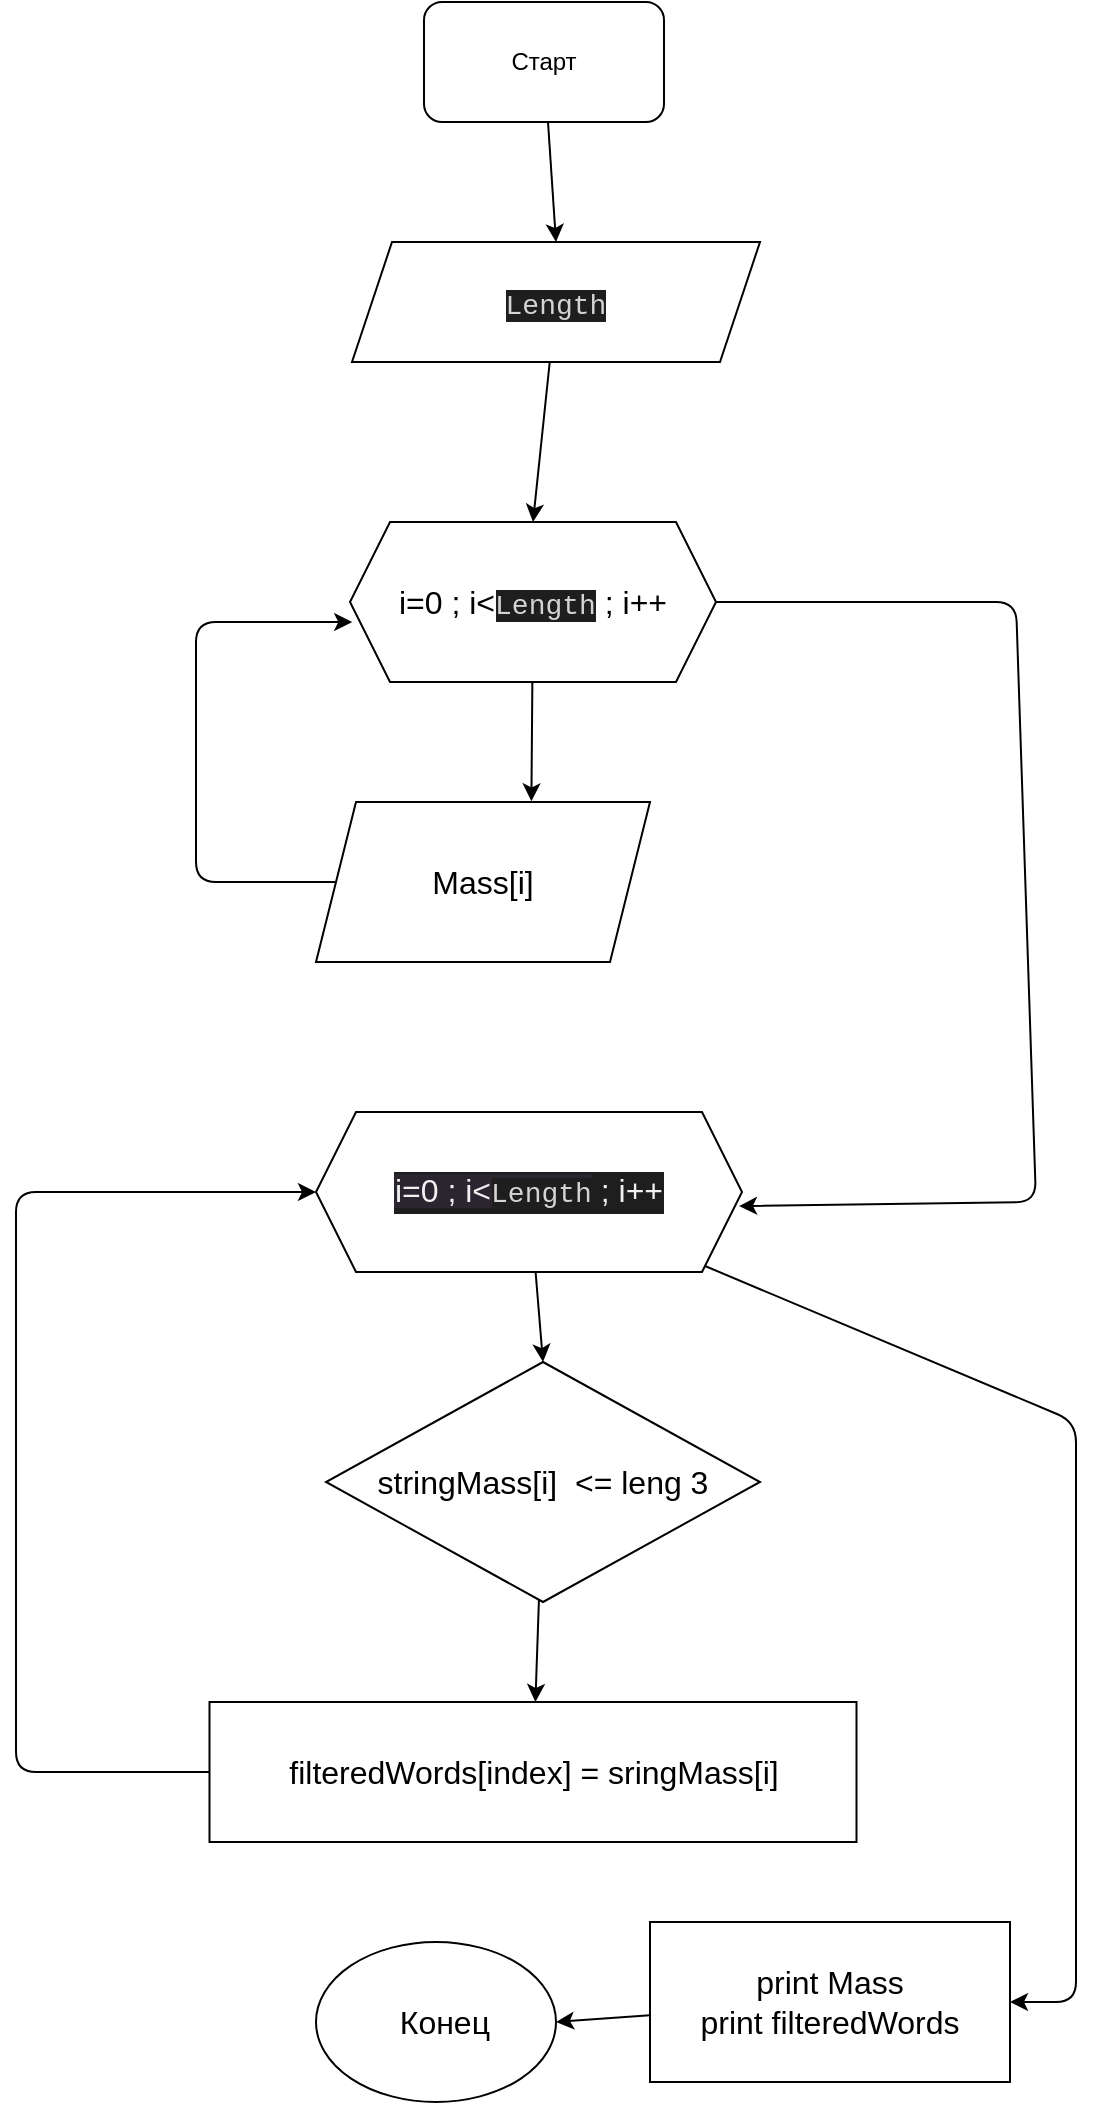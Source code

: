 <mxfile>
    <diagram id="0_8EQ6c0-2xueoXF9r0V" name="Страница 1">
        <mxGraphModel dx="1189" dy="519" grid="1" gridSize="10" guides="1" tooltips="1" connect="1" arrows="1" fold="1" page="1" pageScale="1" pageWidth="827" pageHeight="1169" math="0" shadow="0">
            <root>
                <mxCell id="0"/>
                <mxCell id="1" parent="0"/>
                <mxCell id="38" style="edgeStyle=none;html=1;entryX=0.5;entryY=0;entryDx=0;entryDy=0;fontSize=16;" edge="1" parent="1" source="3" target="36">
                    <mxGeometry relative="1" as="geometry"/>
                </mxCell>
                <mxCell id="3" value="Старт" style="rounded=1;whiteSpace=wrap;html=1;" vertex="1" parent="1">
                    <mxGeometry x="354" y="30" width="120" height="60" as="geometry"/>
                </mxCell>
                <mxCell id="20" style="edgeStyle=none;html=1;entryX=0.5;entryY=0;entryDx=0;entryDy=0;fontSize=16;" edge="1" parent="1" source="6" target="16">
                    <mxGeometry relative="1" as="geometry"/>
                </mxCell>
                <mxCell id="18" style="edgeStyle=none;html=1;entryX=0.006;entryY=0.625;entryDx=0;entryDy=0;entryPerimeter=0;fontSize=16;exitX=0;exitY=0.5;exitDx=0;exitDy=0;" edge="1" parent="1" source="19" target="16">
                    <mxGeometry relative="1" as="geometry">
                        <mxPoint x="309" y="475" as="sourcePoint"/>
                        <Array as="points">
                            <mxPoint x="240" y="470"/>
                            <mxPoint x="240" y="340"/>
                        </Array>
                    </mxGeometry>
                </mxCell>
                <mxCell id="17" value="" style="edgeStyle=none;html=1;entryX=0.47;entryY=-0.004;entryDx=0;entryDy=0;entryPerimeter=0;fontSize=16;" edge="1" parent="1" source="16">
                    <mxGeometry relative="1" as="geometry">
                        <mxPoint x="407.7" y="429.64" as="targetPoint"/>
                        <Array as="points"/>
                    </mxGeometry>
                </mxCell>
                <mxCell id="22" style="edgeStyle=none;html=1;fontSize=16;exitX=1;exitY=0.5;exitDx=0;exitDy=0;entryX=0.993;entryY=0.588;entryDx=0;entryDy=0;entryPerimeter=0;" edge="1" parent="1" source="16" target="23">
                    <mxGeometry relative="1" as="geometry">
                        <mxPoint x="520" y="630" as="targetPoint"/>
                        <mxPoint x="510" y="320" as="sourcePoint"/>
                        <Array as="points">
                            <mxPoint x="650" y="330"/>
                            <mxPoint x="660" y="630"/>
                        </Array>
                    </mxGeometry>
                </mxCell>
                <mxCell id="16" value="&lt;font style=&quot;font-size: 16px;&quot;&gt;i=0 ; i&amp;lt;&lt;span style=&quot;background-color: rgb(30, 30, 30); color: rgb(212, 212, 212); font-family: Consolas, &amp;quot;Courier New&amp;quot;, monospace; font-size: 14px;&quot;&gt;Length&lt;/span&gt;&lt;/font&gt;&lt;span style=&quot;font-size: 16px; background-color: initial;&quot;&gt;&amp;nbsp;; i++&lt;/span&gt;" style="shape=hexagon;perimeter=hexagonPerimeter2;whiteSpace=wrap;html=1;fixedSize=1;" vertex="1" parent="1">
                    <mxGeometry x="317" y="290" width="183" height="80" as="geometry"/>
                </mxCell>
                <mxCell id="19" value="Mass[i]" style="shape=parallelogram;perimeter=parallelogramPerimeter;whiteSpace=wrap;html=1;fixedSize=1;fontSize=16;" vertex="1" parent="1">
                    <mxGeometry x="300" y="430" width="167" height="80" as="geometry"/>
                </mxCell>
                <mxCell id="29" style="edgeStyle=none;html=1;entryX=0.5;entryY=0;entryDx=0;entryDy=0;fontSize=16;" edge="1" parent="1" source="23" target="25">
                    <mxGeometry relative="1" as="geometry"/>
                </mxCell>
                <mxCell id="30" style="edgeStyle=none;html=1;fontSize=16;entryX=1;entryY=0.5;entryDx=0;entryDy=0;" edge="1" parent="1" source="23" target="31">
                    <mxGeometry relative="1" as="geometry">
                        <mxPoint x="670" y="1020" as="targetPoint"/>
                        <Array as="points">
                            <mxPoint x="680" y="740"/>
                            <mxPoint x="680" y="1030"/>
                        </Array>
                    </mxGeometry>
                </mxCell>
                <mxCell id="23" value="&lt;div style=&quot;color: rgb(212, 212, 212); background-color: rgb(30, 30, 30); font-family: Consolas, &amp;quot;Courier New&amp;quot;, monospace; font-size: 14px; line-height: 19px;&quot;&gt;&lt;font style=&quot;color: rgb(240, 240, 240); font-family: Helvetica; background-color: rgb(42, 37, 47); font-size: 16px;&quot;&gt;i=0 ; i&amp;lt;&lt;span style=&quot;background-color: rgb(30, 30, 30); color: rgb(212, 212, 212); font-family: Consolas, &amp;quot;Courier New&amp;quot;, monospace; font-size: 14px;&quot;&gt;Length&lt;/span&gt;&lt;/font&gt;&lt;span style=&quot;color: rgb(240, 240, 240); font-family: Helvetica; background-color: initial; font-size: 16px;&quot;&gt;&amp;nbsp;; i++&lt;/span&gt;&lt;br&gt;&lt;/div&gt;" style="shape=hexagon;perimeter=hexagonPerimeter2;whiteSpace=wrap;html=1;fixedSize=1;fontSize=16;" vertex="1" parent="1">
                    <mxGeometry x="300" y="585" width="213" height="80" as="geometry"/>
                </mxCell>
                <mxCell id="27" value="" style="edgeStyle=none;html=1;fontSize=16;" edge="1" parent="1" source="25" target="26">
                    <mxGeometry relative="1" as="geometry"/>
                </mxCell>
                <mxCell id="25" value="stringMass[i]&amp;nbsp;&lt;span style=&quot;background-color: initial;&quot;&gt;&amp;nbsp;&amp;lt;= leng 3&lt;/span&gt;" style="rhombus;whiteSpace=wrap;html=1;fontSize=16;" vertex="1" parent="1">
                    <mxGeometry x="305" y="710" width="217" height="120" as="geometry"/>
                </mxCell>
                <mxCell id="28" style="edgeStyle=none;html=1;entryX=0;entryY=0.5;entryDx=0;entryDy=0;fontSize=16;exitX=0;exitY=0.5;exitDx=0;exitDy=0;" edge="1" parent="1" source="26" target="23">
                    <mxGeometry relative="1" as="geometry">
                        <Array as="points">
                            <mxPoint x="150" y="915"/>
                            <mxPoint x="150" y="625"/>
                        </Array>
                    </mxGeometry>
                </mxCell>
                <mxCell id="26" value="filteredWords[index] = sringMass[i]" style="whiteSpace=wrap;html=1;fontSize=16;" vertex="1" parent="1">
                    <mxGeometry x="246.75" y="880" width="323.5" height="70" as="geometry"/>
                </mxCell>
                <mxCell id="34" style="edgeStyle=none;html=1;entryX=1;entryY=0.5;entryDx=0;entryDy=0;fontSize=16;" edge="1" parent="1" source="31" target="32">
                    <mxGeometry relative="1" as="geometry"/>
                </mxCell>
                <mxCell id="31" value="print Mass&lt;br&gt;print filteredWords" style="rounded=0;whiteSpace=wrap;html=1;fontSize=16;" vertex="1" parent="1">
                    <mxGeometry x="467" y="990" width="180" height="80" as="geometry"/>
                </mxCell>
                <mxCell id="32" value="&amp;nbsp; Конец" style="ellipse;whiteSpace=wrap;html=1;fontSize=16;" vertex="1" parent="1">
                    <mxGeometry x="300" y="1000" width="120" height="80" as="geometry"/>
                </mxCell>
                <mxCell id="37" style="edgeStyle=none;html=1;entryX=0.5;entryY=0;entryDx=0;entryDy=0;fontSize=16;" edge="1" parent="1" source="36" target="16">
                    <mxGeometry relative="1" as="geometry"/>
                </mxCell>
                <mxCell id="36" value="&lt;span style=&quot;color: rgb(212, 212, 212); font-family: Consolas, &amp;quot;Courier New&amp;quot;, monospace; font-size: 14px; background-color: rgb(30, 30, 30);&quot;&gt;Length&lt;/span&gt;" style="shape=parallelogram;perimeter=parallelogramPerimeter;whiteSpace=wrap;html=1;fixedSize=1;fontSize=16;" vertex="1" parent="1">
                    <mxGeometry x="318" y="150" width="204" height="60" as="geometry"/>
                </mxCell>
            </root>
        </mxGraphModel>
    </diagram>
</mxfile>